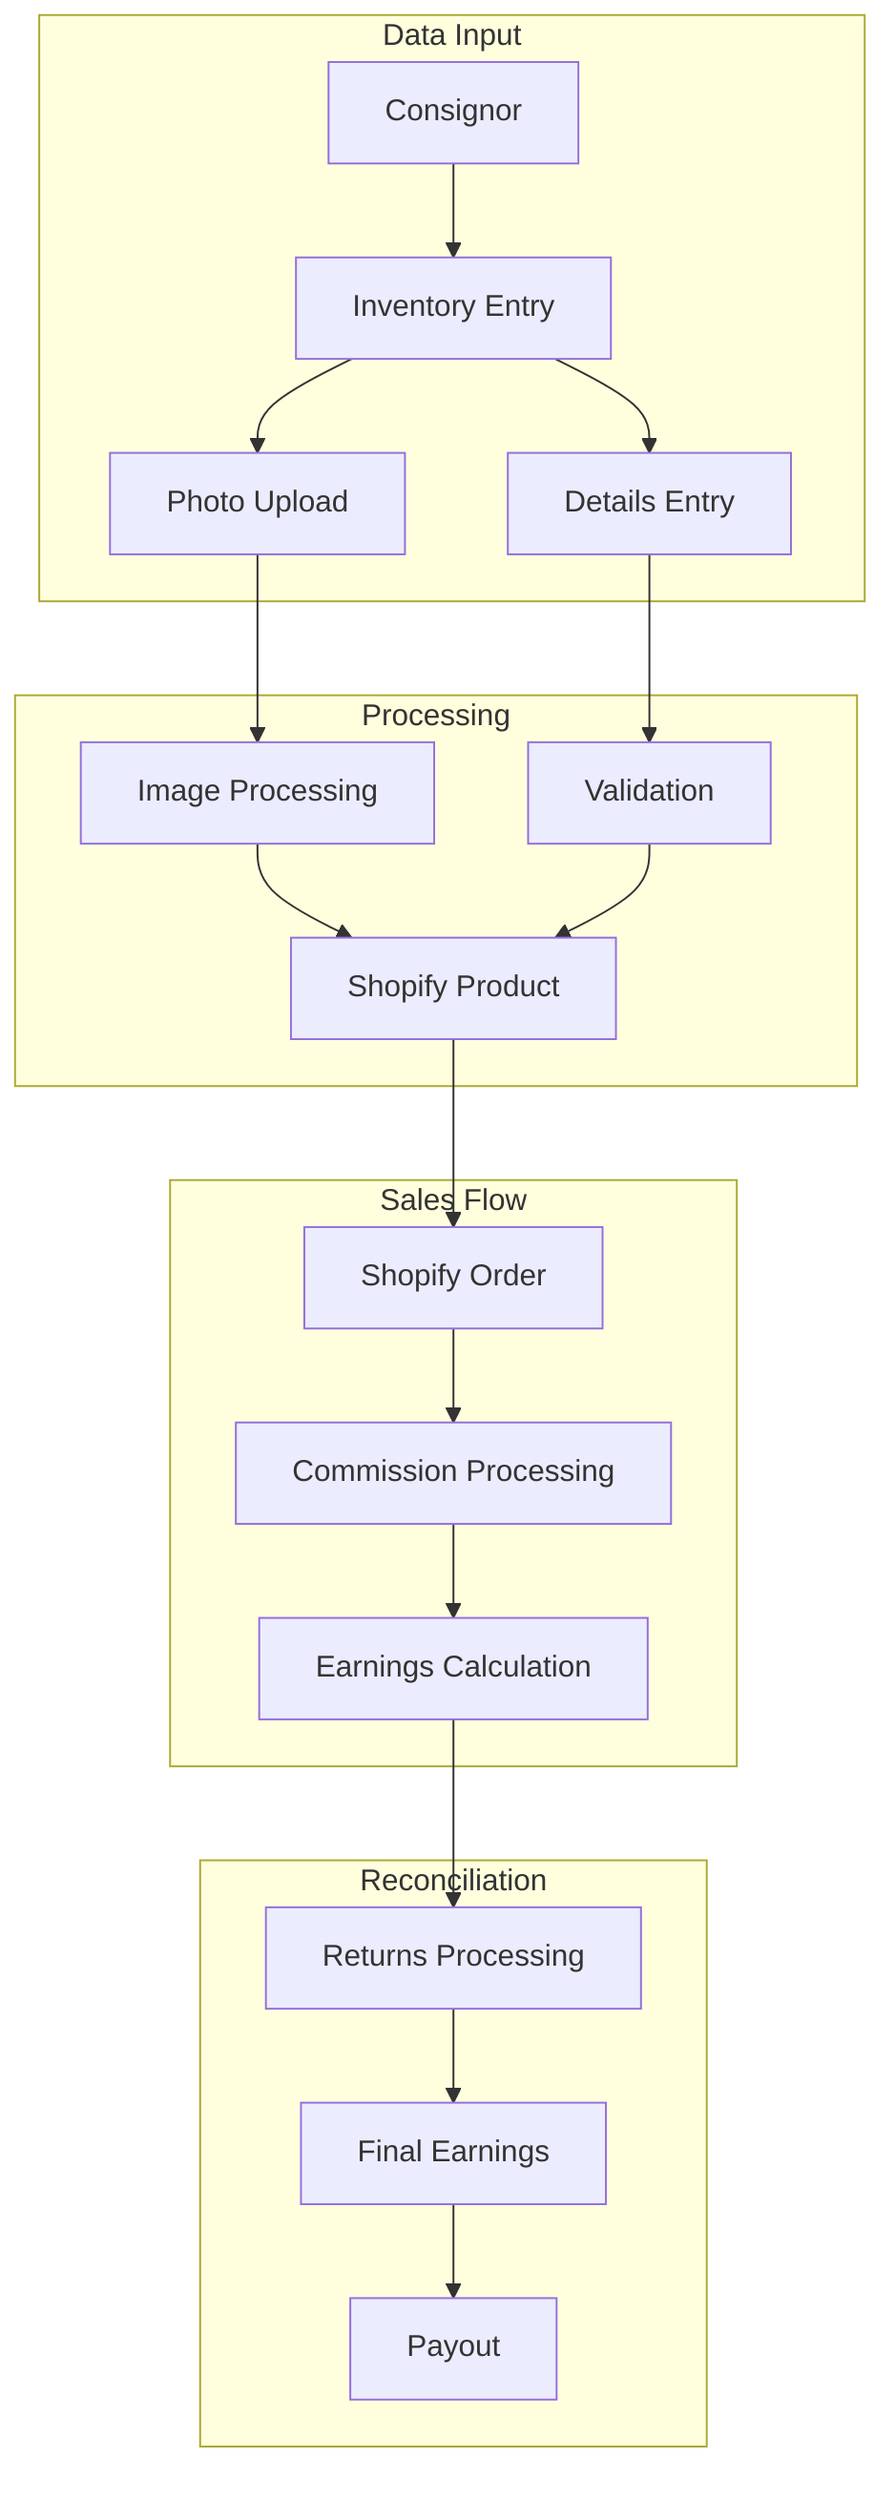 graph TD
    subgraph "Data Input"
        C[Consignor] --> I[Inventory Entry]
        I --> P[Photo Upload]
        I --> D[Details Entry]
    end
    
    subgraph "Processing"
        P --> IP[Image Processing]
        D --> VP[Validation]
        IP & VP --> SP[Shopify Product]
    end
    
    subgraph "Sales Flow"
        SP --> SO[Shopify Order]
        SO --> CP[Commission Processing]
        CP --> EP[Earnings Calculation]
    end
    
    subgraph "Reconciliation"
        EP --> R[Returns Processing]
        R --> F[Final Earnings]
        F --> PO[Payout]
    end